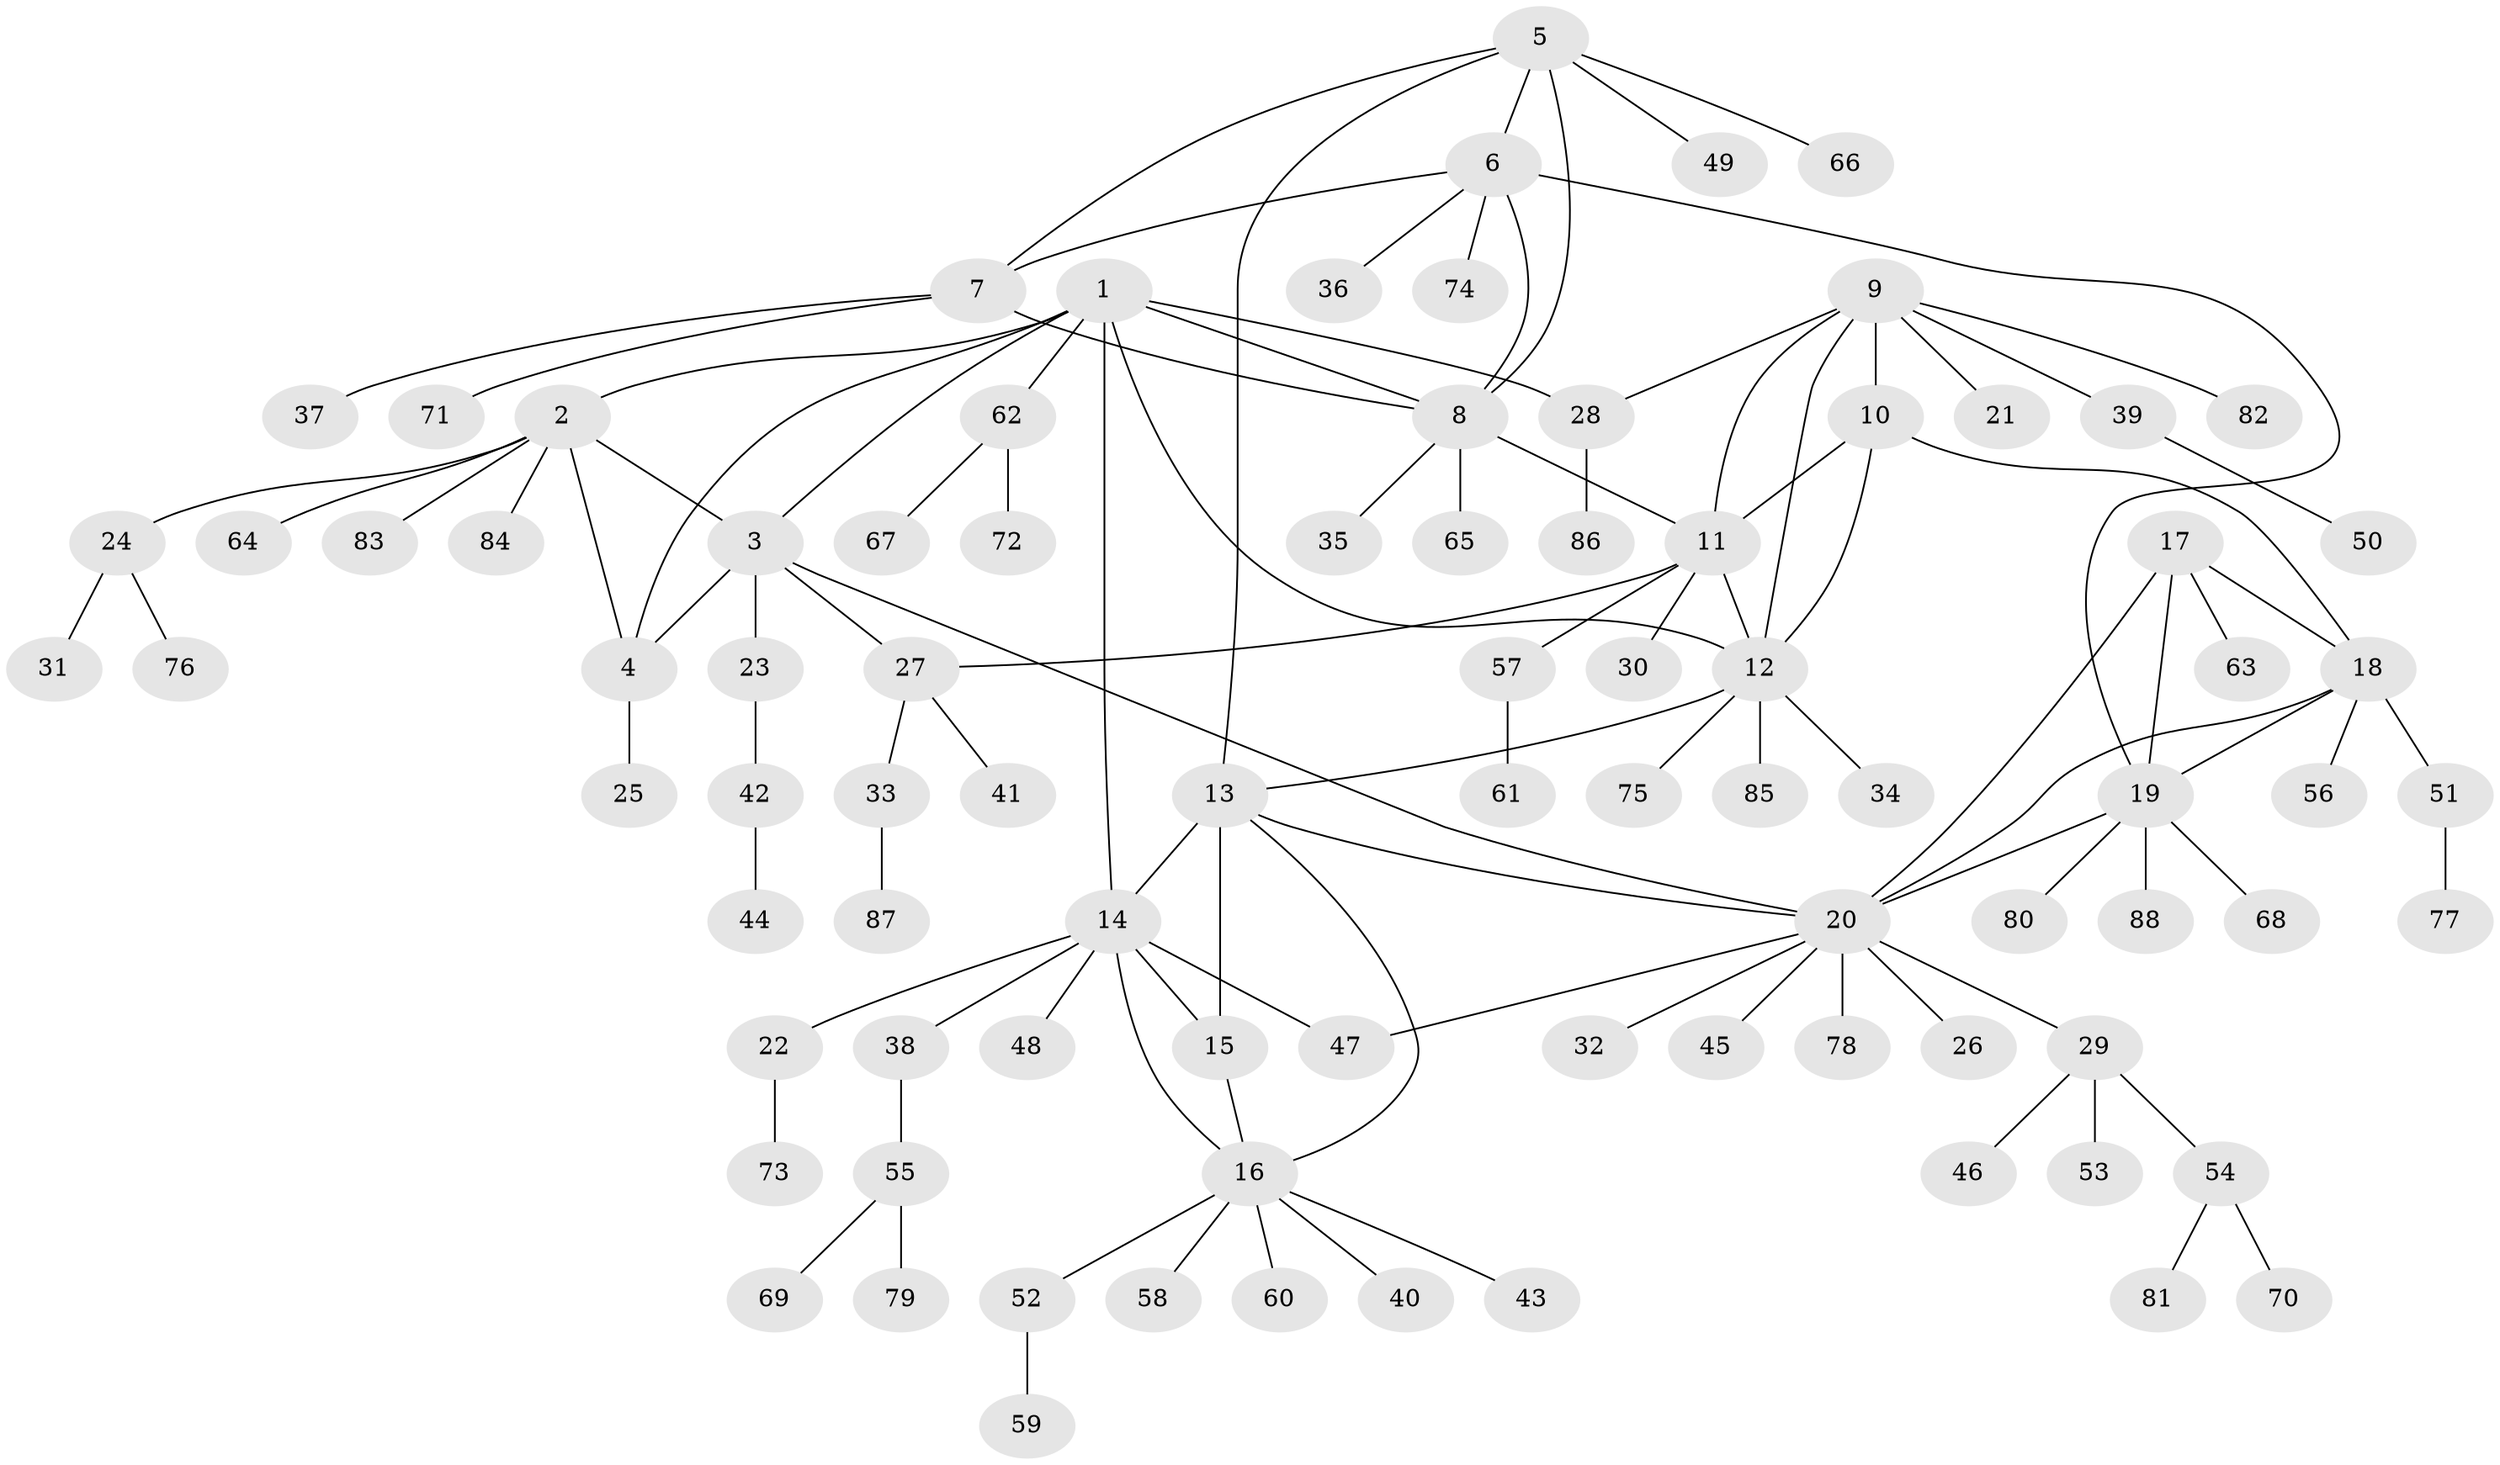 // coarse degree distribution, {7: 0.046153846153846156, 8: 0.015384615384615385, 4: 0.046153846153846156, 9: 0.046153846153846156, 3: 0.06153846153846154, 6: 0.015384615384615385, 11: 0.015384615384615385, 2: 0.15384615384615385, 1: 0.6}
// Generated by graph-tools (version 1.1) at 2025/42/03/06/25 10:42:10]
// undirected, 88 vertices, 111 edges
graph export_dot {
graph [start="1"]
  node [color=gray90,style=filled];
  1;
  2;
  3;
  4;
  5;
  6;
  7;
  8;
  9;
  10;
  11;
  12;
  13;
  14;
  15;
  16;
  17;
  18;
  19;
  20;
  21;
  22;
  23;
  24;
  25;
  26;
  27;
  28;
  29;
  30;
  31;
  32;
  33;
  34;
  35;
  36;
  37;
  38;
  39;
  40;
  41;
  42;
  43;
  44;
  45;
  46;
  47;
  48;
  49;
  50;
  51;
  52;
  53;
  54;
  55;
  56;
  57;
  58;
  59;
  60;
  61;
  62;
  63;
  64;
  65;
  66;
  67;
  68;
  69;
  70;
  71;
  72;
  73;
  74;
  75;
  76;
  77;
  78;
  79;
  80;
  81;
  82;
  83;
  84;
  85;
  86;
  87;
  88;
  1 -- 2;
  1 -- 3;
  1 -- 4;
  1 -- 8;
  1 -- 12;
  1 -- 14;
  1 -- 28;
  1 -- 62;
  2 -- 3;
  2 -- 4;
  2 -- 24;
  2 -- 64;
  2 -- 83;
  2 -- 84;
  3 -- 4;
  3 -- 20;
  3 -- 23;
  3 -- 27;
  4 -- 25;
  5 -- 6;
  5 -- 7;
  5 -- 8;
  5 -- 13;
  5 -- 49;
  5 -- 66;
  6 -- 7;
  6 -- 8;
  6 -- 19;
  6 -- 36;
  6 -- 74;
  7 -- 8;
  7 -- 37;
  7 -- 71;
  8 -- 11;
  8 -- 35;
  8 -- 65;
  9 -- 10;
  9 -- 11;
  9 -- 12;
  9 -- 21;
  9 -- 28;
  9 -- 39;
  9 -- 82;
  10 -- 11;
  10 -- 12;
  10 -- 18;
  11 -- 12;
  11 -- 27;
  11 -- 30;
  11 -- 57;
  12 -- 13;
  12 -- 34;
  12 -- 75;
  12 -- 85;
  13 -- 14;
  13 -- 15;
  13 -- 16;
  13 -- 20;
  14 -- 15;
  14 -- 16;
  14 -- 22;
  14 -- 38;
  14 -- 47;
  14 -- 48;
  15 -- 16;
  16 -- 40;
  16 -- 43;
  16 -- 52;
  16 -- 58;
  16 -- 60;
  17 -- 18;
  17 -- 19;
  17 -- 20;
  17 -- 63;
  18 -- 19;
  18 -- 20;
  18 -- 51;
  18 -- 56;
  19 -- 20;
  19 -- 68;
  19 -- 80;
  19 -- 88;
  20 -- 26;
  20 -- 29;
  20 -- 32;
  20 -- 45;
  20 -- 47;
  20 -- 78;
  22 -- 73;
  23 -- 42;
  24 -- 31;
  24 -- 76;
  27 -- 33;
  27 -- 41;
  28 -- 86;
  29 -- 46;
  29 -- 53;
  29 -- 54;
  33 -- 87;
  38 -- 55;
  39 -- 50;
  42 -- 44;
  51 -- 77;
  52 -- 59;
  54 -- 70;
  54 -- 81;
  55 -- 69;
  55 -- 79;
  57 -- 61;
  62 -- 67;
  62 -- 72;
}

